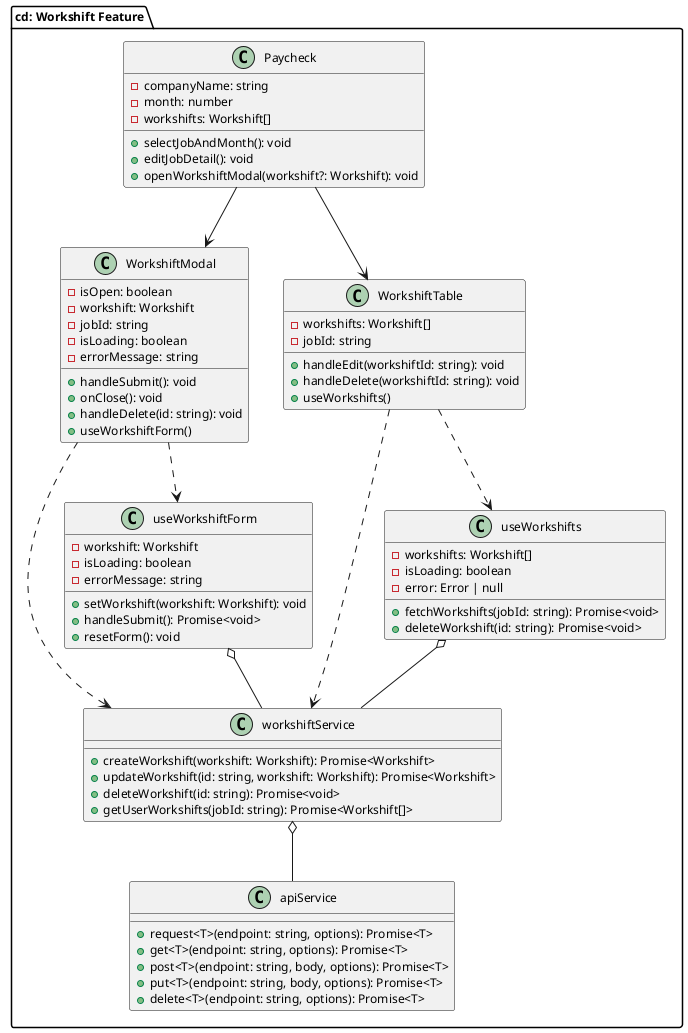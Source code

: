 @startuml Workshift Component Class Diagram

!define FONT_SIZE 12
!define TITLE_SIZE 20
skinparam defaultFontSize $FONT_SIZE
skinparam titleFontSize $TITLE_SIZE
skinparam classFontSize $FONT_SIZE

package "cd: Workshift Feature" {

' Define main components for Workshift only
  class Paycheck {
    - companyName: string
    - month: number
    - workshifts: Workshift[]
    + selectJobAndMonth(): void
    + editJobDetail(): void
    + openWorkshiftModal(workshift?: Workshift): void
  }


  class WorkshiftModal {
    - isOpen: boolean
    - workshift: Workshift
    - jobId: string
    - isLoading: boolean
    - errorMessage: string
    + handleSubmit(): void
    + onClose(): void
    + handleDelete(id: string): void
    + useWorkshiftForm()
  }
  
  class WorkshiftTable {
    - workshifts: Workshift[]
    - jobId: string
    + handleEdit(workshiftId: string): void
    + handleDelete(workshiftId: string): void
    + useWorkshifts()
  }


  class workshiftService {
    + createWorkshift(workshift: Workshift): Promise<Workshift>
    + updateWorkshift(id: string, workshift: Workshift): Promise<Workshift>
    + deleteWorkshift(id: string): Promise<void>
    + getUserWorkshifts(jobId: string): Promise<Workshift[]>
  }
  
  class apiService {
    + request<T>(endpoint: string, options): Promise<T>
    + get<T>(endpoint: string, options): Promise<T>
    + post<T>(endpoint: string, body, options): Promise<T>
    + put<T>(endpoint: string, body, options): Promise<T>
    + delete<T>(endpoint: string, options): Promise<T>
  }


  class useWorkshifts {
    - workshifts: Workshift[]
    - isLoading: boolean
    - error: Error | null
    + fetchWorkshifts(jobId: string): Promise<void>
    + deleteWorkshift(id: string): Promise<void>
  }
  
  class useWorkshiftForm {
    - workshift: Workshift
    - isLoading: boolean
    - errorMessage: string
    + setWorkshift(workshift: Workshift): void
    + handleSubmit(): Promise<void>
    + resetForm(): void
  }

}
' Define relationships with proper UML notation
' Directed association → (solid line with arrow)
' Inheritance ▷ (solid line with empty triangle)
' Implementation → (dashed line with empty triangle)
' Dependency → (dashed line with arrow)
' Aggregation ◇ (solid line with empty diamond)
' Composition ♦ (solid line with filled diamond)

' Page to Component associations (directed association)
Paycheck --> WorkshiftModal
Paycheck --> WorkshiftTable

' Service dependencies - dependency pilen peger mod den klasse der bliver brugt
WorkshiftModal ..> workshiftService
WorkshiftTable ..> workshiftService
workshiftService o-- apiService

' Hook associations - Component til Hook skal være dependency
WorkshiftModal ..> useWorkshiftForm
WorkshiftTable ..> useWorkshifts
useWorkshiftForm o-- workshiftService
useWorkshifts o-- workshiftService

@enduml 